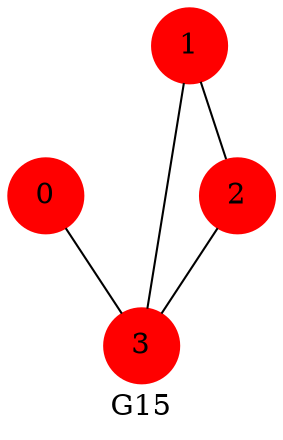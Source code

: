 strict graph G15 {
	graph [label=G15];
	node [color=red,
		shape=circle,
		style=filled
	];
	0 -- 3;
	1 -- 3;
	1 -- 2;
	2 -- 3;
}
